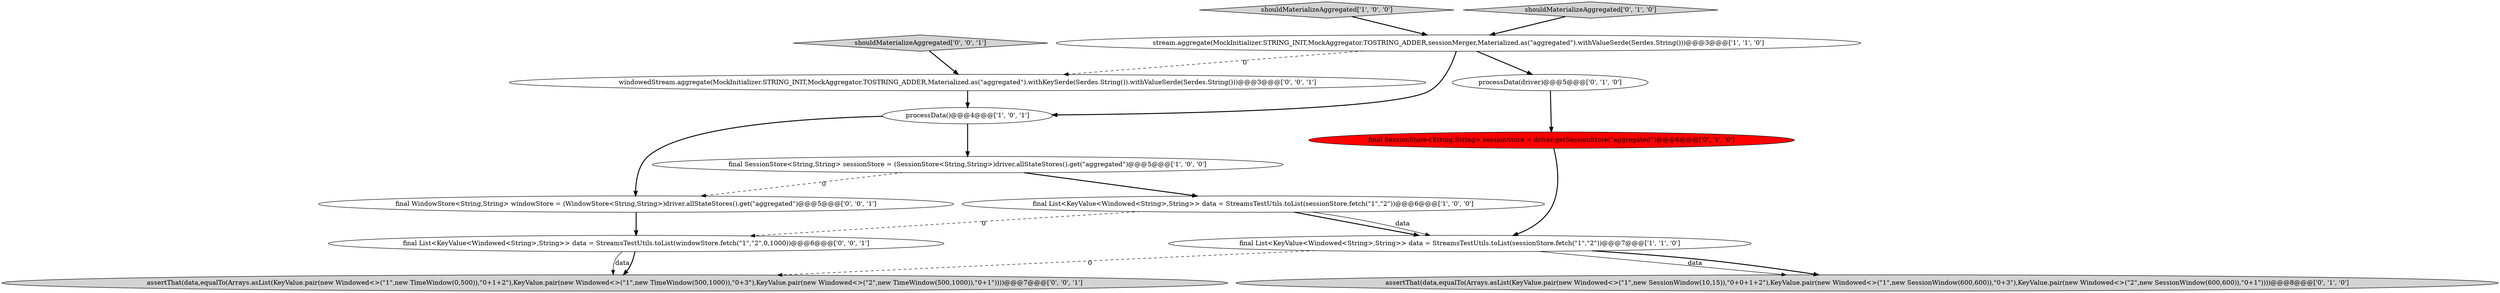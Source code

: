 digraph {
11 [style = filled, label = "windowedStream.aggregate(MockInitializer.STRING_INIT,MockAggregator.TOSTRING_ADDER,Materialized.as(\"aggregated\").withKeySerde(Serdes.String()).withValueSerde(Serdes.String()))@@@3@@@['0', '0', '1']", fillcolor = white, shape = ellipse image = "AAA0AAABBB3BBB"];
10 [style = filled, label = "final WindowStore<String,String> windowStore = (WindowStore<String,String>)driver.allStateStores().get(\"aggregated\")@@@5@@@['0', '0', '1']", fillcolor = white, shape = ellipse image = "AAA0AAABBB3BBB"];
2 [style = filled, label = "shouldMaterializeAggregated['1', '0', '0']", fillcolor = lightgray, shape = diamond image = "AAA0AAABBB1BBB"];
12 [style = filled, label = "final List<KeyValue<Windowed<String>,String>> data = StreamsTestUtils.toList(windowStore.fetch(\"1\",\"2\",0,1000))@@@6@@@['0', '0', '1']", fillcolor = white, shape = ellipse image = "AAA0AAABBB3BBB"];
13 [style = filled, label = "shouldMaterializeAggregated['0', '0', '1']", fillcolor = lightgray, shape = diamond image = "AAA0AAABBB3BBB"];
8 [style = filled, label = "assertThat(data,equalTo(Arrays.asList(KeyValue.pair(new Windowed<>(\"1\",new SessionWindow(10,15)),\"0+0+1+2\"),KeyValue.pair(new Windowed<>(\"1\",new SessionWindow(600,600)),\"0+3\"),KeyValue.pair(new Windowed<>(\"2\",new SessionWindow(600,600)),\"0+1\"))))@@@8@@@['0', '1', '0']", fillcolor = lightgray, shape = ellipse image = "AAA0AAABBB2BBB"];
1 [style = filled, label = "final List<KeyValue<Windowed<String>,String>> data = StreamsTestUtils.toList(sessionStore.fetch(\"1\",\"2\"))@@@6@@@['1', '0', '0']", fillcolor = white, shape = ellipse image = "AAA0AAABBB1BBB"];
4 [style = filled, label = "processData()@@@4@@@['1', '0', '1']", fillcolor = white, shape = ellipse image = "AAA0AAABBB1BBB"];
3 [style = filled, label = "final List<KeyValue<Windowed<String>,String>> data = StreamsTestUtils.toList(sessionStore.fetch(\"1\",\"2\"))@@@7@@@['1', '1', '0']", fillcolor = white, shape = ellipse image = "AAA0AAABBB1BBB"];
5 [style = filled, label = "final SessionStore<String,String> sessionStore = (SessionStore<String,String>)driver.allStateStores().get(\"aggregated\")@@@5@@@['1', '0', '0']", fillcolor = white, shape = ellipse image = "AAA0AAABBB1BBB"];
7 [style = filled, label = "shouldMaterializeAggregated['0', '1', '0']", fillcolor = lightgray, shape = diamond image = "AAA0AAABBB2BBB"];
6 [style = filled, label = "final SessionStore<String,String> sessionStore = driver.getSessionStore(\"aggregated\")@@@6@@@['0', '1', '0']", fillcolor = red, shape = ellipse image = "AAA1AAABBB2BBB"];
9 [style = filled, label = "processData(driver)@@@5@@@['0', '1', '0']", fillcolor = white, shape = ellipse image = "AAA0AAABBB2BBB"];
14 [style = filled, label = "assertThat(data,equalTo(Arrays.asList(KeyValue.pair(new Windowed<>(\"1\",new TimeWindow(0,500)),\"0+1+2\"),KeyValue.pair(new Windowed<>(\"1\",new TimeWindow(500,1000)),\"0+3\"),KeyValue.pair(new Windowed<>(\"2\",new TimeWindow(500,1000)),\"0+1\"))))@@@7@@@['0', '0', '1']", fillcolor = lightgray, shape = ellipse image = "AAA0AAABBB3BBB"];
0 [style = filled, label = "stream.aggregate(MockInitializer.STRING_INIT,MockAggregator.TOSTRING_ADDER,sessionMerger,Materialized.as(\"aggregated\").withValueSerde(Serdes.String()))@@@3@@@['1', '1', '0']", fillcolor = white, shape = ellipse image = "AAA0AAABBB1BBB"];
4->10 [style = bold, label=""];
6->3 [style = bold, label=""];
0->9 [style = bold, label=""];
11->4 [style = bold, label=""];
1->3 [style = bold, label=""];
7->0 [style = bold, label=""];
12->14 [style = solid, label="data"];
0->11 [style = dashed, label="0"];
13->11 [style = bold, label=""];
9->6 [style = bold, label=""];
1->12 [style = dashed, label="0"];
5->1 [style = bold, label=""];
3->8 [style = solid, label="data"];
2->0 [style = bold, label=""];
5->10 [style = dashed, label="0"];
0->4 [style = bold, label=""];
10->12 [style = bold, label=""];
3->8 [style = bold, label=""];
12->14 [style = bold, label=""];
3->14 [style = dashed, label="0"];
4->5 [style = bold, label=""];
1->3 [style = solid, label="data"];
}
